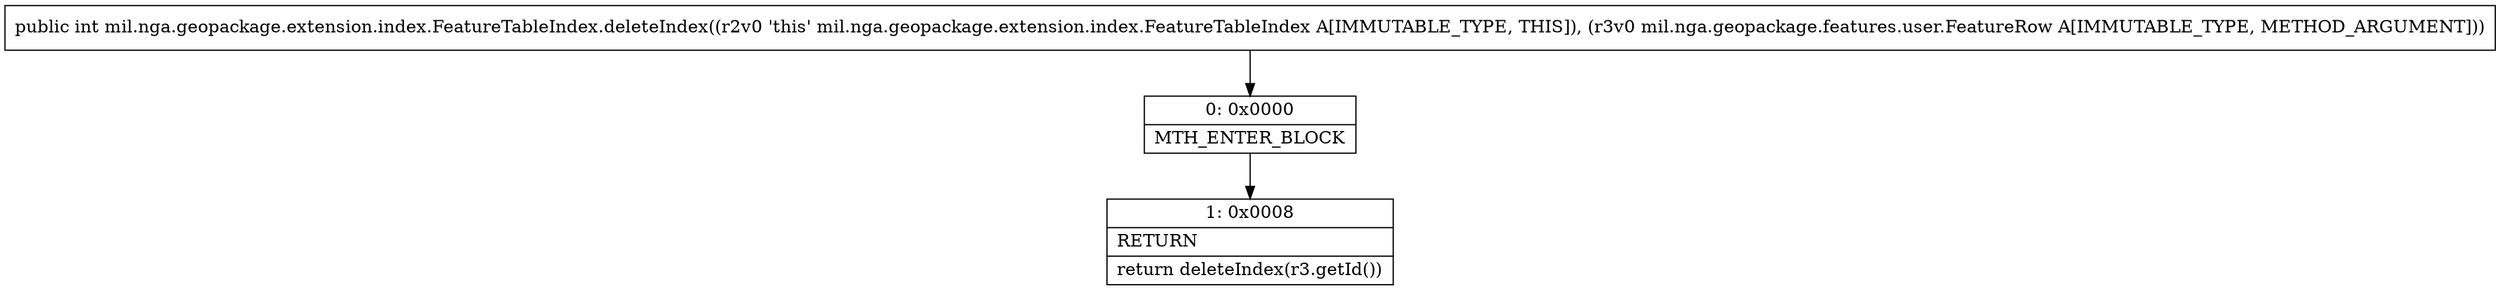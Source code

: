 digraph "CFG formil.nga.geopackage.extension.index.FeatureTableIndex.deleteIndex(Lmil\/nga\/geopackage\/features\/user\/FeatureRow;)I" {
Node_0 [shape=record,label="{0\:\ 0x0000|MTH_ENTER_BLOCK\l}"];
Node_1 [shape=record,label="{1\:\ 0x0008|RETURN\l|return deleteIndex(r3.getId())\l}"];
MethodNode[shape=record,label="{public int mil.nga.geopackage.extension.index.FeatureTableIndex.deleteIndex((r2v0 'this' mil.nga.geopackage.extension.index.FeatureTableIndex A[IMMUTABLE_TYPE, THIS]), (r3v0 mil.nga.geopackage.features.user.FeatureRow A[IMMUTABLE_TYPE, METHOD_ARGUMENT])) }"];
MethodNode -> Node_0;
Node_0 -> Node_1;
}

